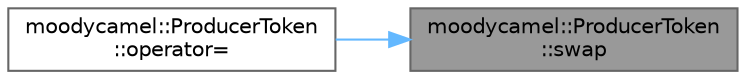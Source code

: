 digraph "moodycamel::ProducerToken::swap"
{
 // INTERACTIVE_SVG=YES
 // LATEX_PDF_SIZE
  bgcolor="transparent";
  edge [fontname=Helvetica,fontsize=10,labelfontname=Helvetica,labelfontsize=10];
  node [fontname=Helvetica,fontsize=10,shape=box,height=0.2,width=0.4];
  rankdir="RL";
  Node1 [id="Node000001",label="moodycamel::ProducerToken\l::swap",height=0.2,width=0.4,color="gray40", fillcolor="grey60", style="filled", fontcolor="black",tooltip=" "];
  Node1 -> Node2 [id="edge1_Node000001_Node000002",dir="back",color="steelblue1",style="solid",tooltip=" "];
  Node2 [id="Node000002",label="moodycamel::ProducerToken\l::operator=",height=0.2,width=0.4,color="grey40", fillcolor="white", style="filled",URL="$d1/dbb/structmoodycamel_1_1ProducerToken.html#af5b3215747326cc33f1e1a1e5f33523b",tooltip=" "];
}
